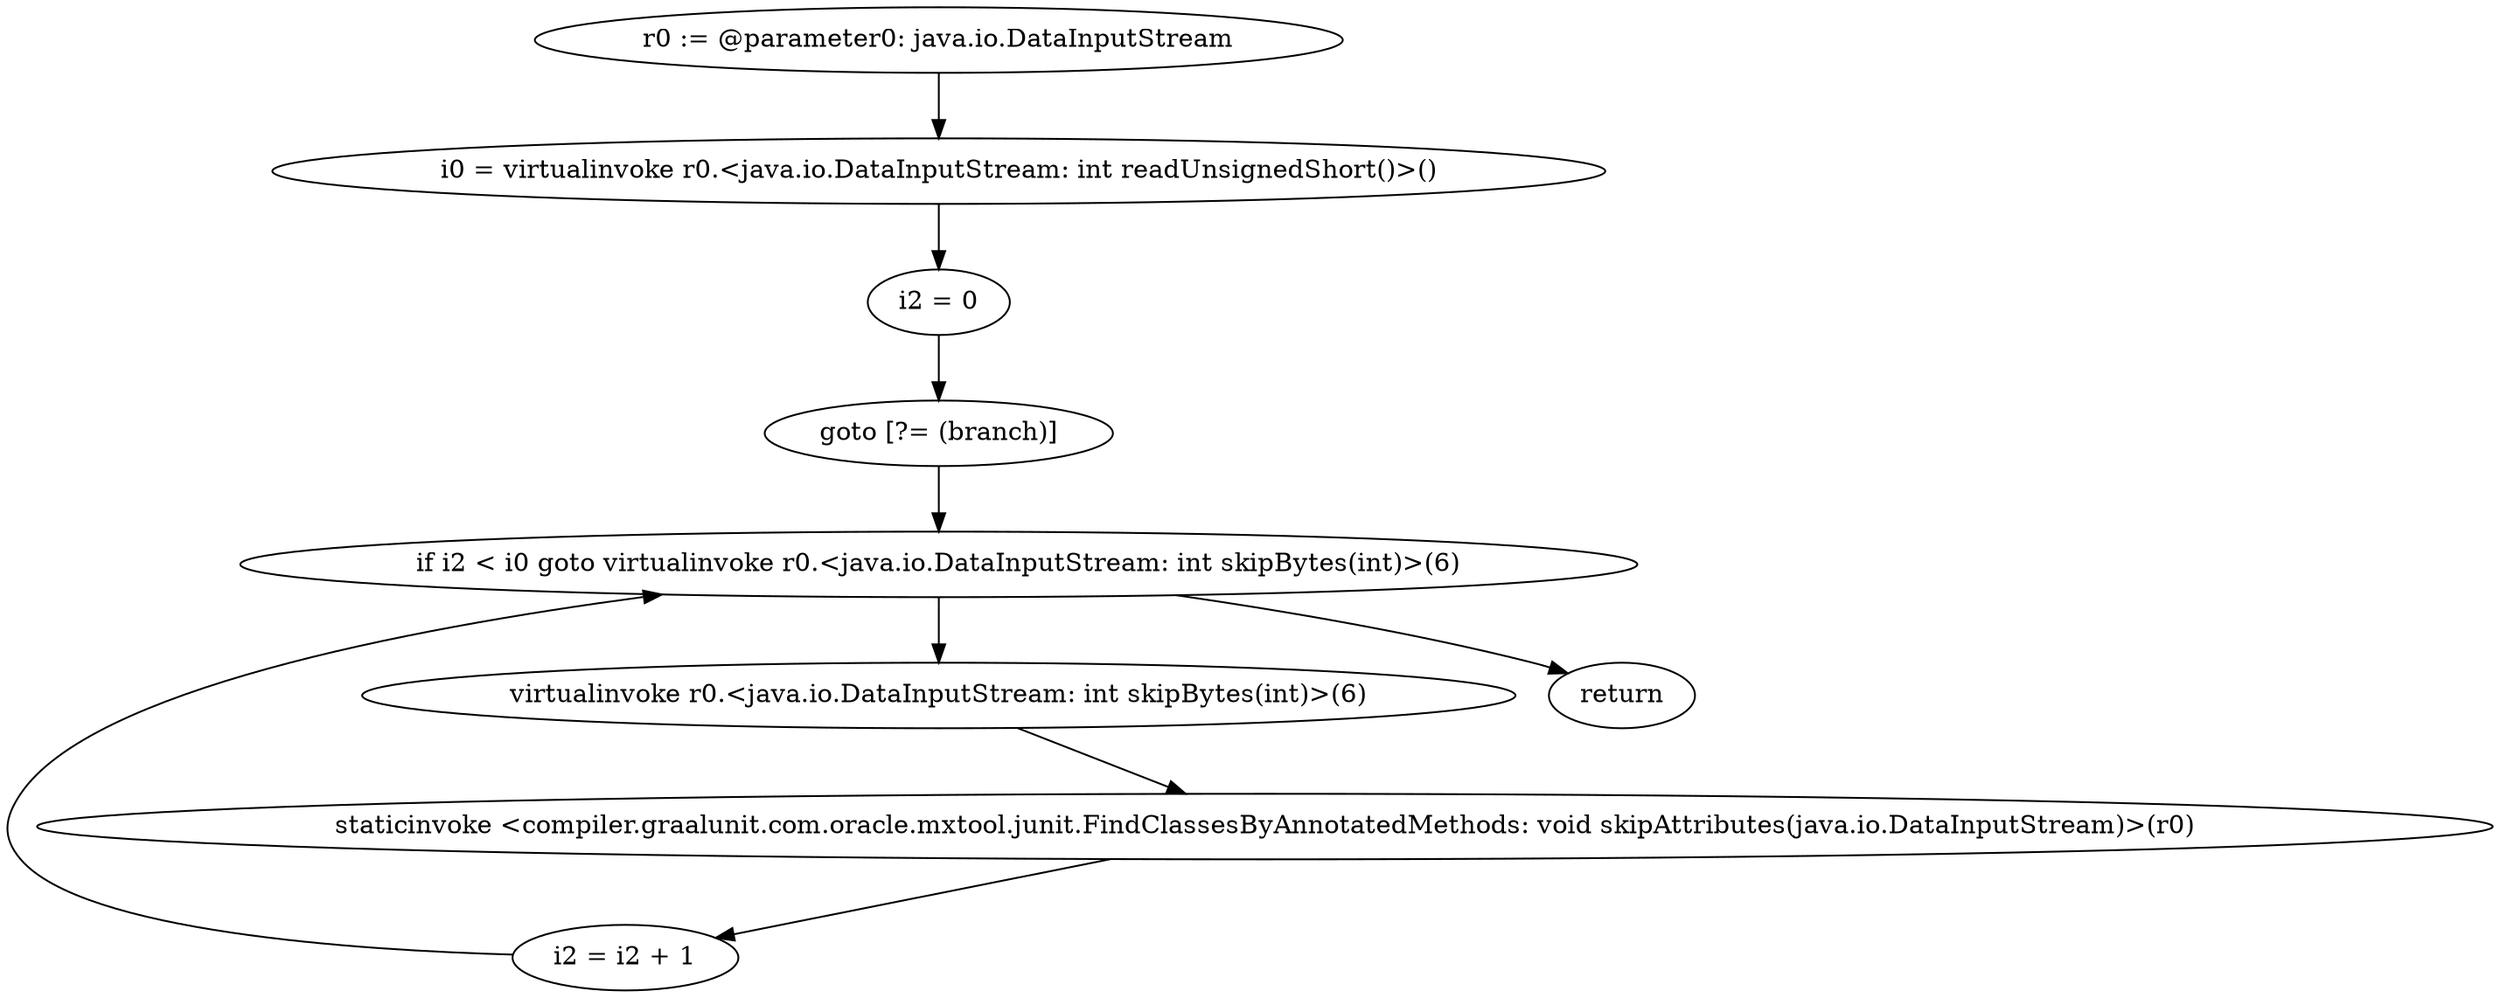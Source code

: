 digraph "unitGraph" {
    "r0 := @parameter0: java.io.DataInputStream"
    "i0 = virtualinvoke r0.<java.io.DataInputStream: int readUnsignedShort()>()"
    "i2 = 0"
    "goto [?= (branch)]"
    "virtualinvoke r0.<java.io.DataInputStream: int skipBytes(int)>(6)"
    "staticinvoke <compiler.graalunit.com.oracle.mxtool.junit.FindClassesByAnnotatedMethods: void skipAttributes(java.io.DataInputStream)>(r0)"
    "i2 = i2 + 1"
    "if i2 < i0 goto virtualinvoke r0.<java.io.DataInputStream: int skipBytes(int)>(6)"
    "return"
    "r0 := @parameter0: java.io.DataInputStream"->"i0 = virtualinvoke r0.<java.io.DataInputStream: int readUnsignedShort()>()";
    "i0 = virtualinvoke r0.<java.io.DataInputStream: int readUnsignedShort()>()"->"i2 = 0";
    "i2 = 0"->"goto [?= (branch)]";
    "goto [?= (branch)]"->"if i2 < i0 goto virtualinvoke r0.<java.io.DataInputStream: int skipBytes(int)>(6)";
    "virtualinvoke r0.<java.io.DataInputStream: int skipBytes(int)>(6)"->"staticinvoke <compiler.graalunit.com.oracle.mxtool.junit.FindClassesByAnnotatedMethods: void skipAttributes(java.io.DataInputStream)>(r0)";
    "staticinvoke <compiler.graalunit.com.oracle.mxtool.junit.FindClassesByAnnotatedMethods: void skipAttributes(java.io.DataInputStream)>(r0)"->"i2 = i2 + 1";
    "i2 = i2 + 1"->"if i2 < i0 goto virtualinvoke r0.<java.io.DataInputStream: int skipBytes(int)>(6)";
    "if i2 < i0 goto virtualinvoke r0.<java.io.DataInputStream: int skipBytes(int)>(6)"->"return";
    "if i2 < i0 goto virtualinvoke r0.<java.io.DataInputStream: int skipBytes(int)>(6)"->"virtualinvoke r0.<java.io.DataInputStream: int skipBytes(int)>(6)";
}
